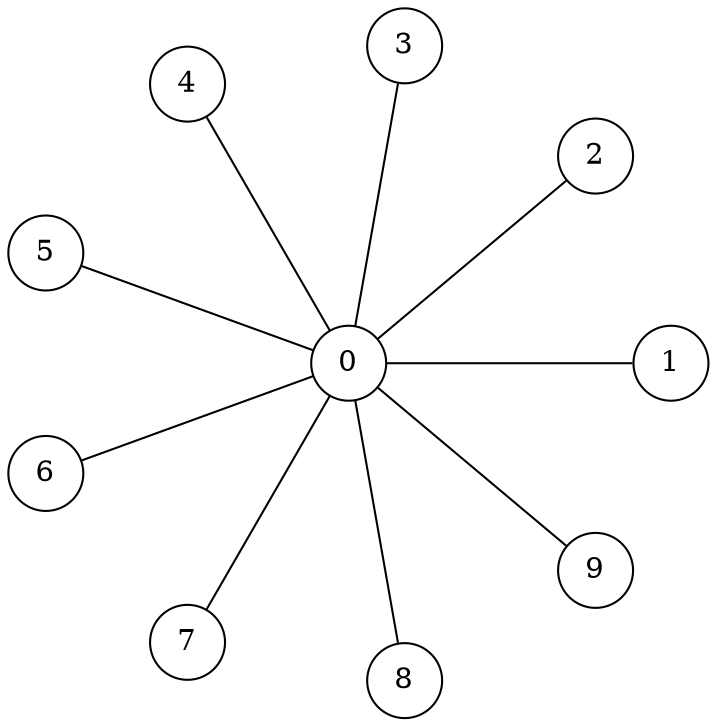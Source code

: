 graph G {
layout=circo
node [shape=circle];
0;
1;
2;
3;
4;
5;
6;
7;
8;
9;
0 -- 1;
0 -- 2;
0 -- 3;
0 -- 4;
0 -- 5;
0 -- 6;
0 -- 7;
0 -- 8;
0 -- 9;
}